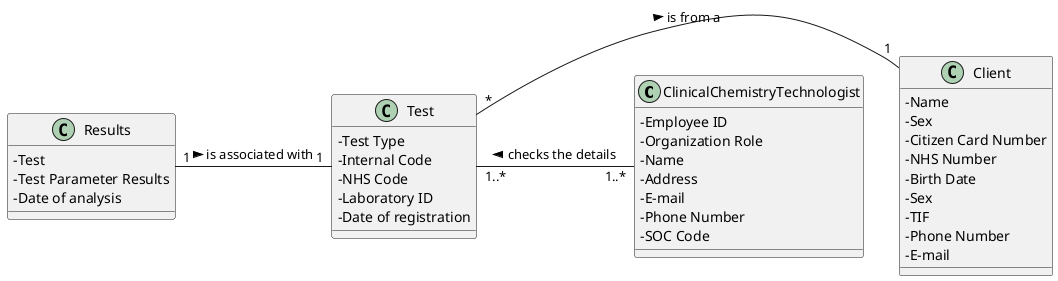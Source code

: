 @startuml
skinparam classAttributeIconSize 0
Class ClinicalChemistryTechnologist{
- Employee ID
- Organization Role
- Name
- Address
- E-mail
- Phone Number
- {field}SOC Code
}
Class Client{
- Name
- Sex
- Citizen Card Number
- NHS Number
- Birth Date
- Sex
- TIF
- Phone Number
- E-mail
}
Class Test{
- Test Type
- Internal Code
- NHS Code
- Laboratory ID
- Date of registration
}
Class Results{
- Test
- Test Parameter Results
- Date of analysis
}
Test "*" -r "1" Client: is from a >
ClinicalChemistryTechnologist "1..*" -l "1..*"Test: checks the details >
Results "1" -d "1" Test: is associated with >

@enduml